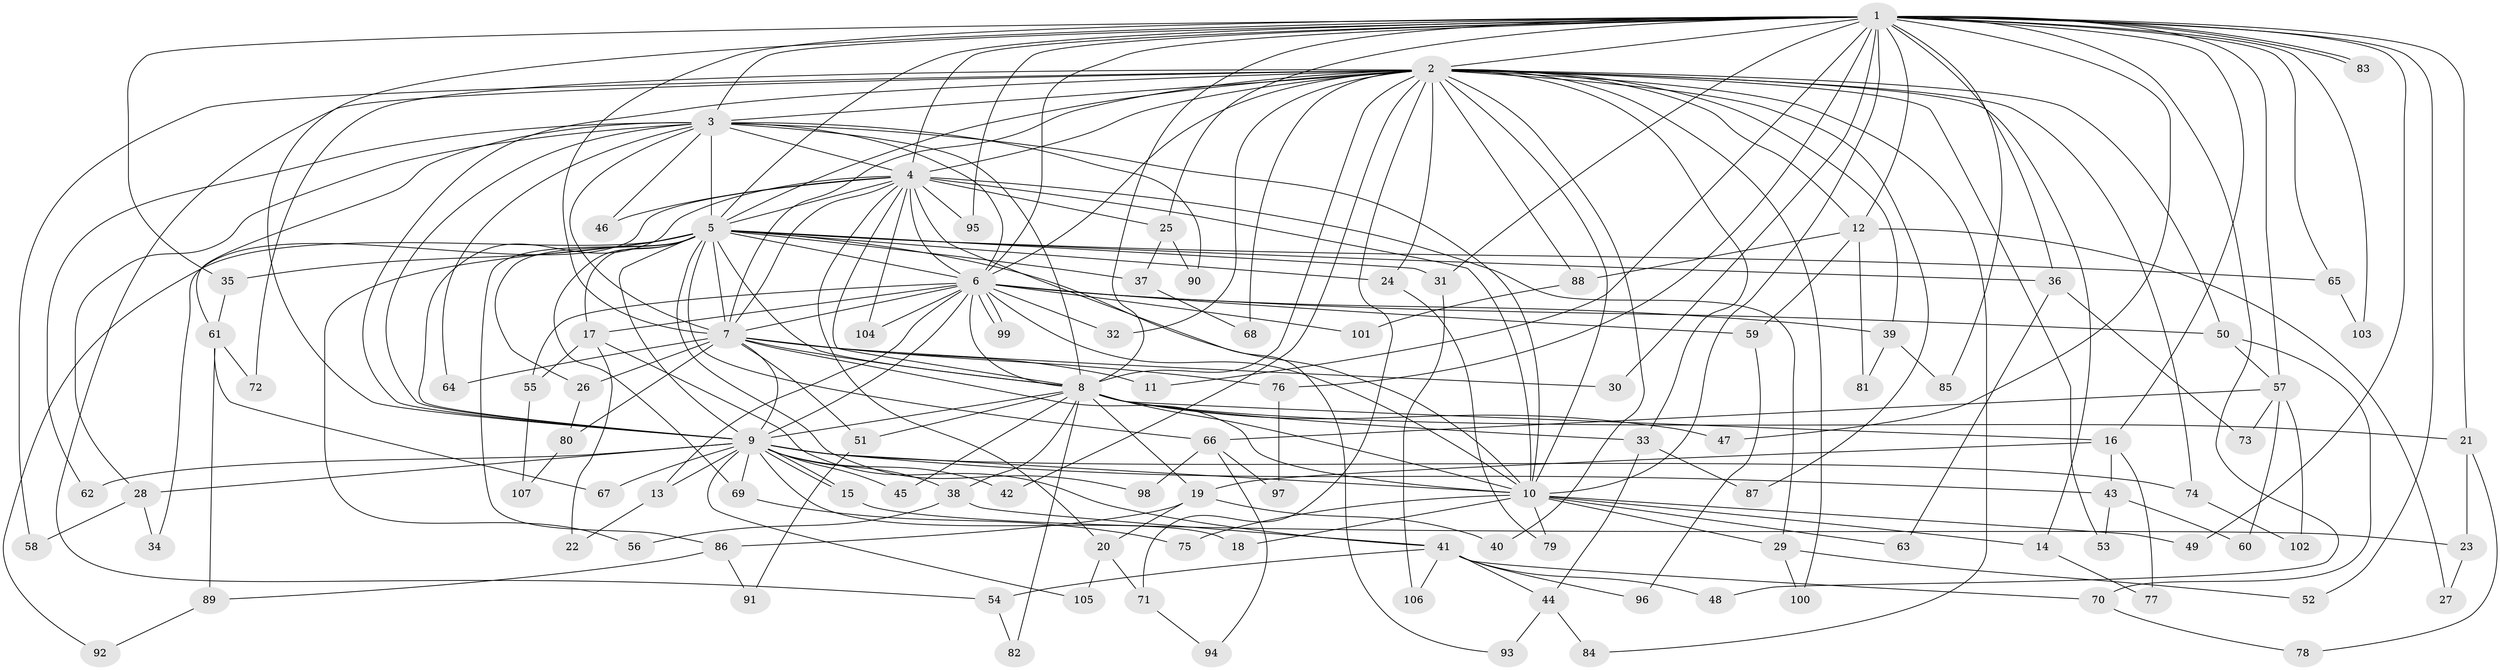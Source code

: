 // Generated by graph-tools (version 1.1) at 2025/49/03/09/25 03:49:29]
// undirected, 107 vertices, 239 edges
graph export_dot {
graph [start="1"]
  node [color=gray90,style=filled];
  1;
  2;
  3;
  4;
  5;
  6;
  7;
  8;
  9;
  10;
  11;
  12;
  13;
  14;
  15;
  16;
  17;
  18;
  19;
  20;
  21;
  22;
  23;
  24;
  25;
  26;
  27;
  28;
  29;
  30;
  31;
  32;
  33;
  34;
  35;
  36;
  37;
  38;
  39;
  40;
  41;
  42;
  43;
  44;
  45;
  46;
  47;
  48;
  49;
  50;
  51;
  52;
  53;
  54;
  55;
  56;
  57;
  58;
  59;
  60;
  61;
  62;
  63;
  64;
  65;
  66;
  67;
  68;
  69;
  70;
  71;
  72;
  73;
  74;
  75;
  76;
  77;
  78;
  79;
  80;
  81;
  82;
  83;
  84;
  85;
  86;
  87;
  88;
  89;
  90;
  91;
  92;
  93;
  94;
  95;
  96;
  97;
  98;
  99;
  100;
  101;
  102;
  103;
  104;
  105;
  106;
  107;
  1 -- 2;
  1 -- 3;
  1 -- 4;
  1 -- 5;
  1 -- 6;
  1 -- 7;
  1 -- 8;
  1 -- 9;
  1 -- 10;
  1 -- 11;
  1 -- 12;
  1 -- 16;
  1 -- 21;
  1 -- 25;
  1 -- 30;
  1 -- 31;
  1 -- 35;
  1 -- 36;
  1 -- 47;
  1 -- 48;
  1 -- 49;
  1 -- 52;
  1 -- 57;
  1 -- 65;
  1 -- 76;
  1 -- 83;
  1 -- 83;
  1 -- 85;
  1 -- 95;
  1 -- 103;
  2 -- 3;
  2 -- 4;
  2 -- 5;
  2 -- 6;
  2 -- 7;
  2 -- 8;
  2 -- 9;
  2 -- 10;
  2 -- 12;
  2 -- 14;
  2 -- 24;
  2 -- 32;
  2 -- 33;
  2 -- 39;
  2 -- 40;
  2 -- 42;
  2 -- 50;
  2 -- 53;
  2 -- 54;
  2 -- 58;
  2 -- 68;
  2 -- 71;
  2 -- 72;
  2 -- 74;
  2 -- 84;
  2 -- 87;
  2 -- 88;
  2 -- 100;
  3 -- 4;
  3 -- 5;
  3 -- 6;
  3 -- 7;
  3 -- 8;
  3 -- 9;
  3 -- 10;
  3 -- 28;
  3 -- 46;
  3 -- 61;
  3 -- 62;
  3 -- 64;
  3 -- 90;
  4 -- 5;
  4 -- 6;
  4 -- 7;
  4 -- 8;
  4 -- 9;
  4 -- 10;
  4 -- 20;
  4 -- 25;
  4 -- 29;
  4 -- 34;
  4 -- 46;
  4 -- 93;
  4 -- 95;
  4 -- 104;
  5 -- 6;
  5 -- 7;
  5 -- 8;
  5 -- 9;
  5 -- 10;
  5 -- 17;
  5 -- 24;
  5 -- 26;
  5 -- 31;
  5 -- 35;
  5 -- 36;
  5 -- 37;
  5 -- 56;
  5 -- 65;
  5 -- 66;
  5 -- 69;
  5 -- 86;
  5 -- 92;
  5 -- 98;
  6 -- 7;
  6 -- 8;
  6 -- 9;
  6 -- 10;
  6 -- 13;
  6 -- 17;
  6 -- 32;
  6 -- 39;
  6 -- 50;
  6 -- 55;
  6 -- 59;
  6 -- 99;
  6 -- 99;
  6 -- 101;
  6 -- 104;
  7 -- 8;
  7 -- 9;
  7 -- 10;
  7 -- 11;
  7 -- 26;
  7 -- 30;
  7 -- 51;
  7 -- 64;
  7 -- 76;
  7 -- 80;
  8 -- 9;
  8 -- 10;
  8 -- 16;
  8 -- 19;
  8 -- 21;
  8 -- 33;
  8 -- 38;
  8 -- 45;
  8 -- 47;
  8 -- 51;
  8 -- 82;
  9 -- 10;
  9 -- 13;
  9 -- 15;
  9 -- 15;
  9 -- 18;
  9 -- 28;
  9 -- 38;
  9 -- 42;
  9 -- 43;
  9 -- 45;
  9 -- 62;
  9 -- 67;
  9 -- 69;
  9 -- 74;
  9 -- 105;
  10 -- 14;
  10 -- 18;
  10 -- 29;
  10 -- 49;
  10 -- 63;
  10 -- 75;
  10 -- 79;
  12 -- 27;
  12 -- 59;
  12 -- 81;
  12 -- 88;
  13 -- 22;
  14 -- 77;
  15 -- 23;
  16 -- 19;
  16 -- 43;
  16 -- 77;
  17 -- 22;
  17 -- 41;
  17 -- 55;
  19 -- 20;
  19 -- 40;
  19 -- 86;
  20 -- 71;
  20 -- 105;
  21 -- 23;
  21 -- 78;
  23 -- 27;
  24 -- 79;
  25 -- 37;
  25 -- 90;
  26 -- 80;
  28 -- 34;
  28 -- 58;
  29 -- 52;
  29 -- 100;
  31 -- 106;
  33 -- 44;
  33 -- 87;
  35 -- 61;
  36 -- 63;
  36 -- 73;
  37 -- 68;
  38 -- 41;
  38 -- 56;
  39 -- 81;
  39 -- 85;
  41 -- 44;
  41 -- 48;
  41 -- 54;
  41 -- 70;
  41 -- 96;
  41 -- 106;
  43 -- 53;
  43 -- 60;
  44 -- 84;
  44 -- 93;
  50 -- 57;
  50 -- 70;
  51 -- 91;
  54 -- 82;
  55 -- 107;
  57 -- 60;
  57 -- 66;
  57 -- 73;
  57 -- 102;
  59 -- 96;
  61 -- 67;
  61 -- 72;
  61 -- 89;
  65 -- 103;
  66 -- 94;
  66 -- 97;
  66 -- 98;
  69 -- 75;
  70 -- 78;
  71 -- 94;
  74 -- 102;
  76 -- 97;
  80 -- 107;
  86 -- 89;
  86 -- 91;
  88 -- 101;
  89 -- 92;
}
